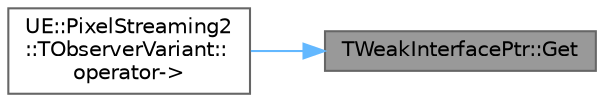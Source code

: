 digraph "TWeakInterfacePtr::Get"
{
 // INTERACTIVE_SVG=YES
 // LATEX_PDF_SIZE
  bgcolor="transparent";
  edge [fontname=Helvetica,fontsize=10,labelfontname=Helvetica,labelfontsize=10];
  node [fontname=Helvetica,fontsize=10,shape=box,height=0.2,width=0.4];
  rankdir="RL";
  Node1 [id="Node000001",label="TWeakInterfacePtr::Get",height=0.2,width=0.4,color="gray40", fillcolor="grey60", style="filled", fontcolor="black",tooltip="Dereference the weak pointer into an interface pointer."];
  Node1 -> Node2 [id="edge1_Node000001_Node000002",dir="back",color="steelblue1",style="solid",tooltip=" "];
  Node2 [id="Node000002",label="UE::PixelStreaming2\l::TObserverVariant::\loperator-\>",height=0.2,width=0.4,color="grey40", fillcolor="white", style="filled",URL="$da/dec/classUE_1_1PixelStreaming2_1_1TObserverVariant.html#ad31dfc9cd1e39abdd80bbb32169e4c74",tooltip=" "];
}

